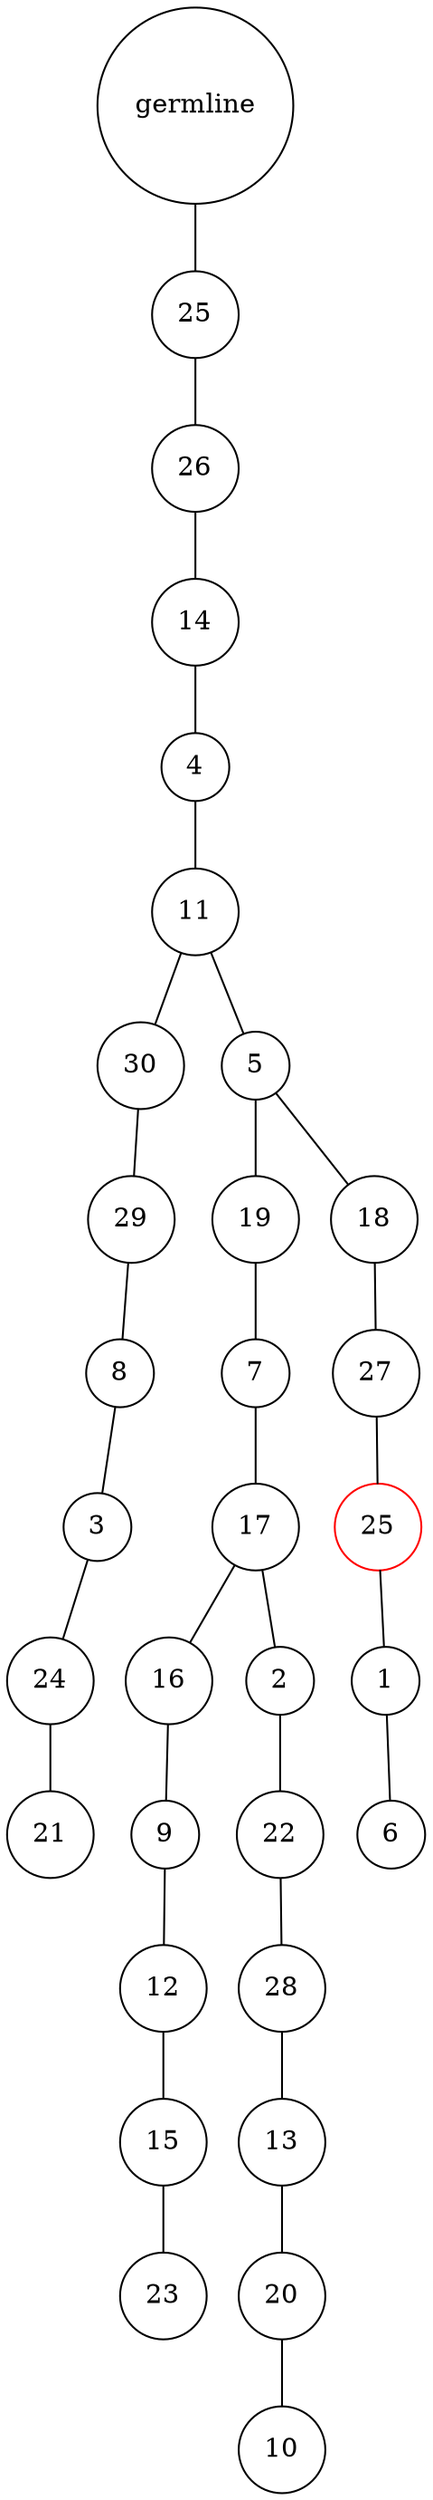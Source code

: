 graph {
	rankdir=UD;
	splines=line;
	node [shape=circle]
	"0x7ff616256ac0" [label="germline"];
	"0x7ff616256af0" [label="25"];
	"0x7ff616256ac0" -- "0x7ff616256af0" ;
	"0x7ff616256b20" [label="26"];
	"0x7ff616256af0" -- "0x7ff616256b20" ;
	"0x7ff616256b50" [label="14"];
	"0x7ff616256b20" -- "0x7ff616256b50" ;
	"0x7ff616256b80" [label="4"];
	"0x7ff616256b50" -- "0x7ff616256b80" ;
	"0x7ff616256bb0" [label="11"];
	"0x7ff616256b80" -- "0x7ff616256bb0" ;
	"0x7ff616256be0" [label="30"];
	"0x7ff616256bb0" -- "0x7ff616256be0" ;
	"0x7ff616256c10" [label="29"];
	"0x7ff616256be0" -- "0x7ff616256c10" ;
	"0x7ff616256c40" [label="8"];
	"0x7ff616256c10" -- "0x7ff616256c40" ;
	"0x7ff616256c70" [label="3"];
	"0x7ff616256c40" -- "0x7ff616256c70" ;
	"0x7ff616256ca0" [label="24"];
	"0x7ff616256c70" -- "0x7ff616256ca0" ;
	"0x7ff616256cd0" [label="21"];
	"0x7ff616256ca0" -- "0x7ff616256cd0" ;
	"0x7ff616256d00" [label="5"];
	"0x7ff616256bb0" -- "0x7ff616256d00" ;
	"0x7ff616256d30" [label="19"];
	"0x7ff616256d00" -- "0x7ff616256d30" ;
	"0x7ff616256d60" [label="7"];
	"0x7ff616256d30" -- "0x7ff616256d60" ;
	"0x7ff616256d90" [label="17"];
	"0x7ff616256d60" -- "0x7ff616256d90" ;
	"0x7ff616256dc0" [label="16"];
	"0x7ff616256d90" -- "0x7ff616256dc0" ;
	"0x7ff616256df0" [label="9"];
	"0x7ff616256dc0" -- "0x7ff616256df0" ;
	"0x7ff616256e20" [label="12"];
	"0x7ff616256df0" -- "0x7ff616256e20" ;
	"0x7ff616256e50" [label="15"];
	"0x7ff616256e20" -- "0x7ff616256e50" ;
	"0x7ff616256e80" [label="23"];
	"0x7ff616256e50" -- "0x7ff616256e80" ;
	"0x7ff616256eb0" [label="2"];
	"0x7ff616256d90" -- "0x7ff616256eb0" ;
	"0x7ff616256ee0" [label="22"];
	"0x7ff616256eb0" -- "0x7ff616256ee0" ;
	"0x7ff616256f10" [label="28"];
	"0x7ff616256ee0" -- "0x7ff616256f10" ;
	"0x7ff616256f40" [label="13"];
	"0x7ff616256f10" -- "0x7ff616256f40" ;
	"0x7ff616256f70" [label="20"];
	"0x7ff616256f40" -- "0x7ff616256f70" ;
	"0x7ff616256fa0" [label="10"];
	"0x7ff616256f70" -- "0x7ff616256fa0" ;
	"0x7ff616256fd0" [label="18"];
	"0x7ff616256d00" -- "0x7ff616256fd0" ;
	"0x7ff616264040" [label="27"];
	"0x7ff616256fd0" -- "0x7ff616264040" ;
	"0x7ff616264070" [label="25",color="red"];
	"0x7ff616264040" -- "0x7ff616264070" ;
	"0x7ff6162640a0" [label="1"];
	"0x7ff616264070" -- "0x7ff6162640a0" ;
	"0x7ff6162640d0" [label="6"];
	"0x7ff6162640a0" -- "0x7ff6162640d0" ;
}
